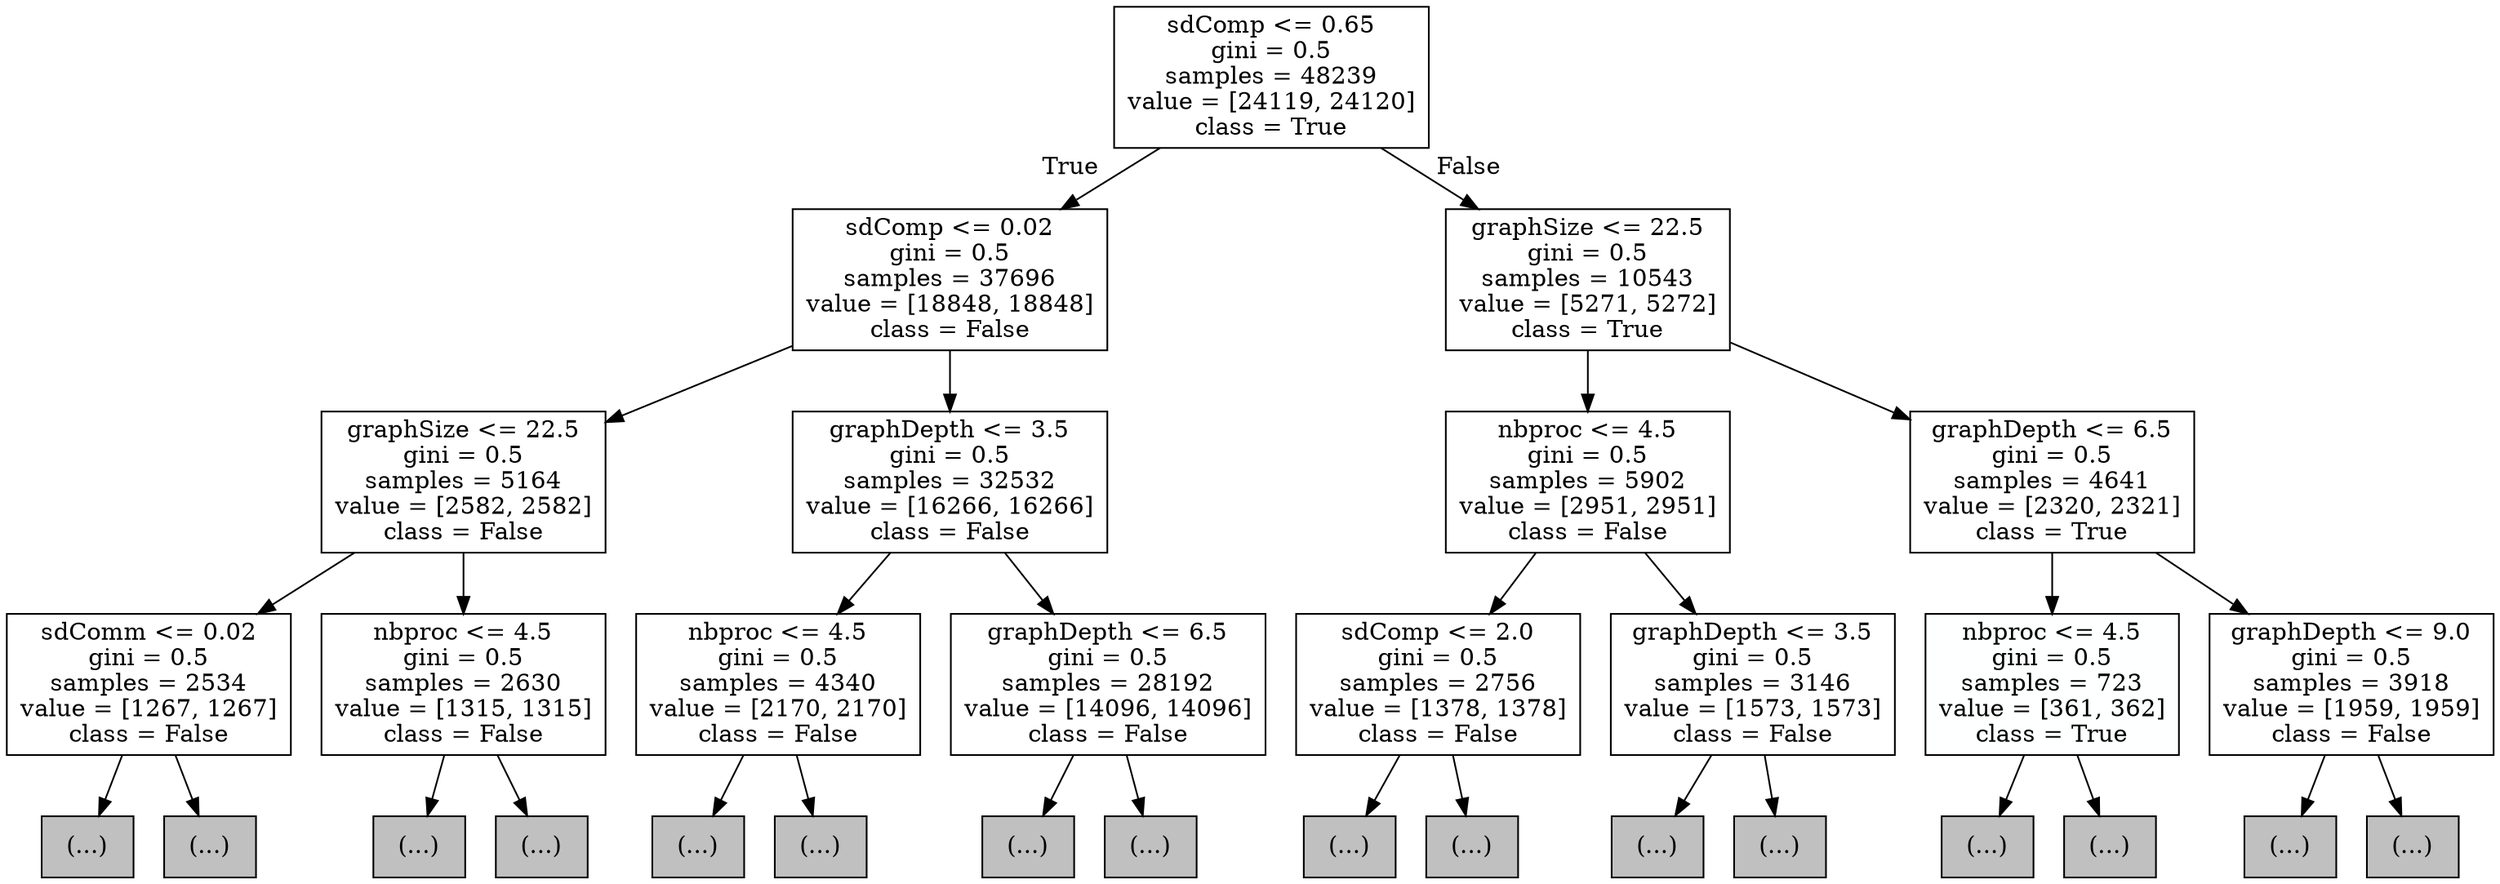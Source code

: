 digraph Tree {
node [shape=box, style="filled", color="black"] ;
0 [label="sdComp <= 0.65\ngini = 0.5\nsamples = 48239\nvalue = [24119, 24120]\nclass = True", fillcolor="#ffffff"] ;
1 [label="sdComp <= 0.02\ngini = 0.5\nsamples = 37696\nvalue = [18848, 18848]\nclass = False", fillcolor="#ffffff"] ;
0 -> 1 [labeldistance=2.5, labelangle=45, headlabel="True"] ;
2 [label="graphSize <= 22.5\ngini = 0.5\nsamples = 5164\nvalue = [2582, 2582]\nclass = False", fillcolor="#ffffff"] ;
1 -> 2 ;
3 [label="sdComm <= 0.02\ngini = 0.5\nsamples = 2534\nvalue = [1267, 1267]\nclass = False", fillcolor="#ffffff"] ;
2 -> 3 ;
4 [label="(...)", fillcolor="#C0C0C0"] ;
3 -> 4 ;
11 [label="(...)", fillcolor="#C0C0C0"] ;
3 -> 11 ;
26 [label="nbproc <= 4.5\ngini = 0.5\nsamples = 2630\nvalue = [1315, 1315]\nclass = False", fillcolor="#ffffff"] ;
2 -> 26 ;
27 [label="(...)", fillcolor="#C0C0C0"] ;
26 -> 27 ;
62 [label="(...)", fillcolor="#C0C0C0"] ;
26 -> 62 ;
97 [label="graphDepth <= 3.5\ngini = 0.5\nsamples = 32532\nvalue = [16266, 16266]\nclass = False", fillcolor="#ffffff"] ;
1 -> 97 ;
98 [label="nbproc <= 4.5\ngini = 0.5\nsamples = 4340\nvalue = [2170, 2170]\nclass = False", fillcolor="#ffffff"] ;
97 -> 98 ;
99 [label="(...)", fillcolor="#C0C0C0"] ;
98 -> 99 ;
122 [label="(...)", fillcolor="#C0C0C0"] ;
98 -> 122 ;
145 [label="graphDepth <= 6.5\ngini = 0.5\nsamples = 28192\nvalue = [14096, 14096]\nclass = False", fillcolor="#ffffff"] ;
97 -> 145 ;
146 [label="(...)", fillcolor="#C0C0C0"] ;
145 -> 146 ;
241 [label="(...)", fillcolor="#C0C0C0"] ;
145 -> 241 ;
480 [label="graphSize <= 22.5\ngini = 0.5\nsamples = 10543\nvalue = [5271, 5272]\nclass = True", fillcolor="#ffffff"] ;
0 -> 480 [labeldistance=2.5, labelangle=-45, headlabel="False"] ;
481 [label="nbproc <= 4.5\ngini = 0.5\nsamples = 5902\nvalue = [2951, 2951]\nclass = False", fillcolor="#ffffff"] ;
480 -> 481 ;
482 [label="sdComp <= 2.0\ngini = 0.5\nsamples = 2756\nvalue = [1378, 1378]\nclass = False", fillcolor="#ffffff"] ;
481 -> 482 ;
483 [label="(...)", fillcolor="#C0C0C0"] ;
482 -> 483 ;
502 [label="(...)", fillcolor="#C0C0C0"] ;
482 -> 502 ;
525 [label="graphDepth <= 3.5\ngini = 0.5\nsamples = 3146\nvalue = [1573, 1573]\nclass = False", fillcolor="#ffffff"] ;
481 -> 525 ;
526 [label="(...)", fillcolor="#C0C0C0"] ;
525 -> 526 ;
547 [label="(...)", fillcolor="#C0C0C0"] ;
525 -> 547 ;
566 [label="graphDepth <= 6.5\ngini = 0.5\nsamples = 4641\nvalue = [2320, 2321]\nclass = True", fillcolor="#ffffff"] ;
480 -> 566 ;
567 [label="nbproc <= 4.5\ngini = 0.5\nsamples = 723\nvalue = [361, 362]\nclass = True", fillcolor="#feffff"] ;
566 -> 567 ;
568 [label="(...)", fillcolor="#C0C0C0"] ;
567 -> 568 ;
581 [label="(...)", fillcolor="#C0C0C0"] ;
567 -> 581 ;
592 [label="graphDepth <= 9.0\ngini = 0.5\nsamples = 3918\nvalue = [1959, 1959]\nclass = False", fillcolor="#ffffff"] ;
566 -> 592 ;
593 [label="(...)", fillcolor="#C0C0C0"] ;
592 -> 593 ;
616 [label="(...)", fillcolor="#C0C0C0"] ;
592 -> 616 ;
}